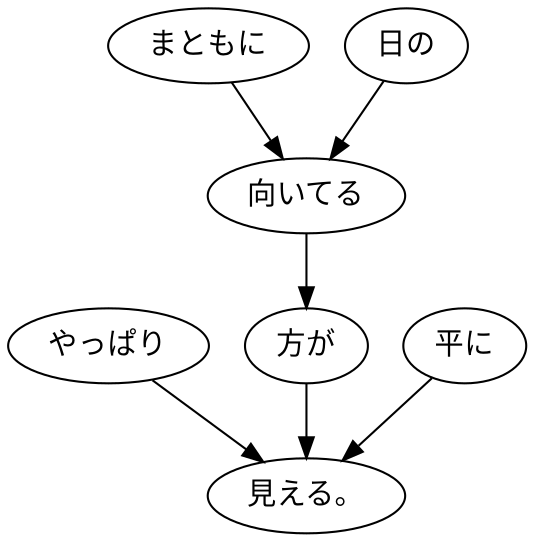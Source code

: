 digraph graph5676 {
	node0 [label="やっぱり"];
	node1 [label="まともに"];
	node2 [label="日の"];
	node3 [label="向いてる"];
	node4 [label="方が"];
	node5 [label="平に"];
	node6 [label="見える。"];
	node0 -> node6;
	node1 -> node3;
	node2 -> node3;
	node3 -> node4;
	node4 -> node6;
	node5 -> node6;
}
